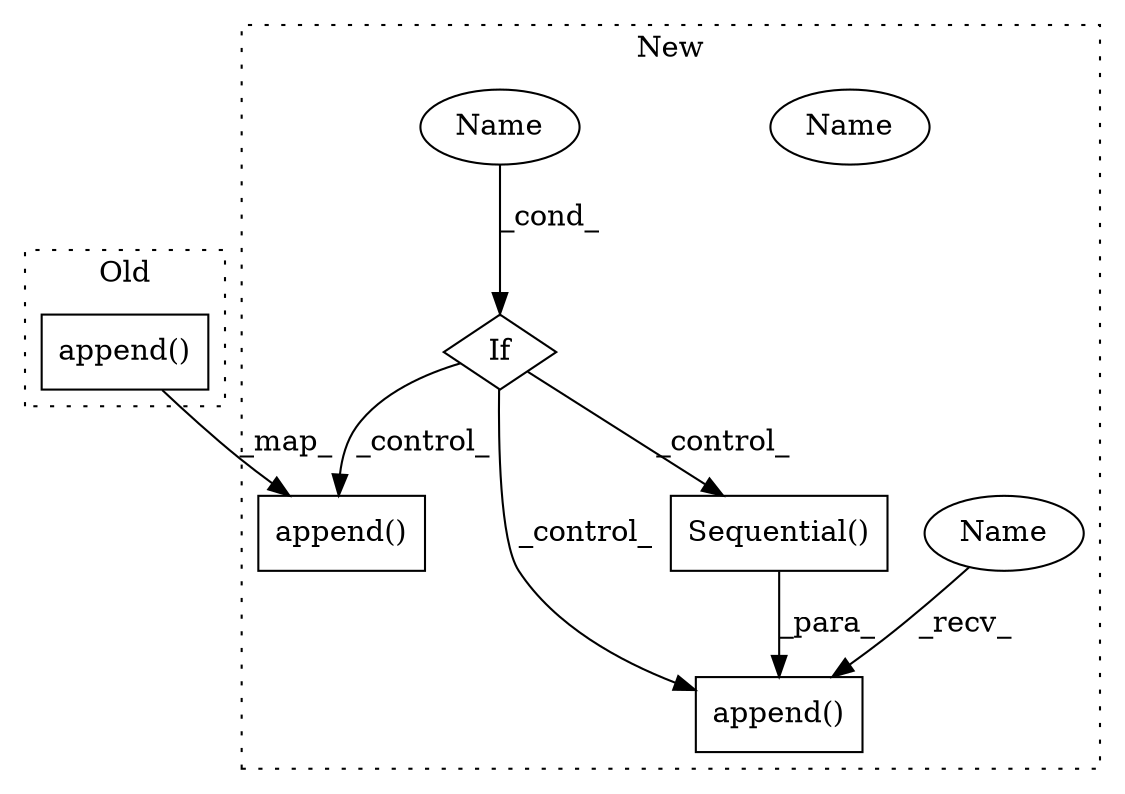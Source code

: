 digraph G {
subgraph cluster0 {
1 [label="append()" a="75" s="1996,2105" l="14,1" shape="box"];
label = "Old";
style="dotted";
}
subgraph cluster1 {
2 [label="append()" a="75" s="2257,2374" l="14,1" shape="box"];
3 [label="If" a="96" s="2023,2037" l="3,22" shape="diamond"];
4 [label="append()" a="75" s="2059,2213" l="14,1" shape="box"];
5 [label="Name" a="87" s="2026" l="11" shape="ellipse"];
6 [label="Sequential()" a="75" s="2073,2191" l="39,22" shape="box"];
7 [label="Name" a="87" s="2059" l="6" shape="ellipse"];
8 [label="Name" a="87" s="2026" l="11" shape="ellipse"];
label = "New";
style="dotted";
}
1 -> 2 [label="_map_"];
3 -> 2 [label="_control_"];
3 -> 6 [label="_control_"];
3 -> 4 [label="_control_"];
6 -> 4 [label="_para_"];
7 -> 4 [label="_recv_"];
8 -> 3 [label="_cond_"];
}
